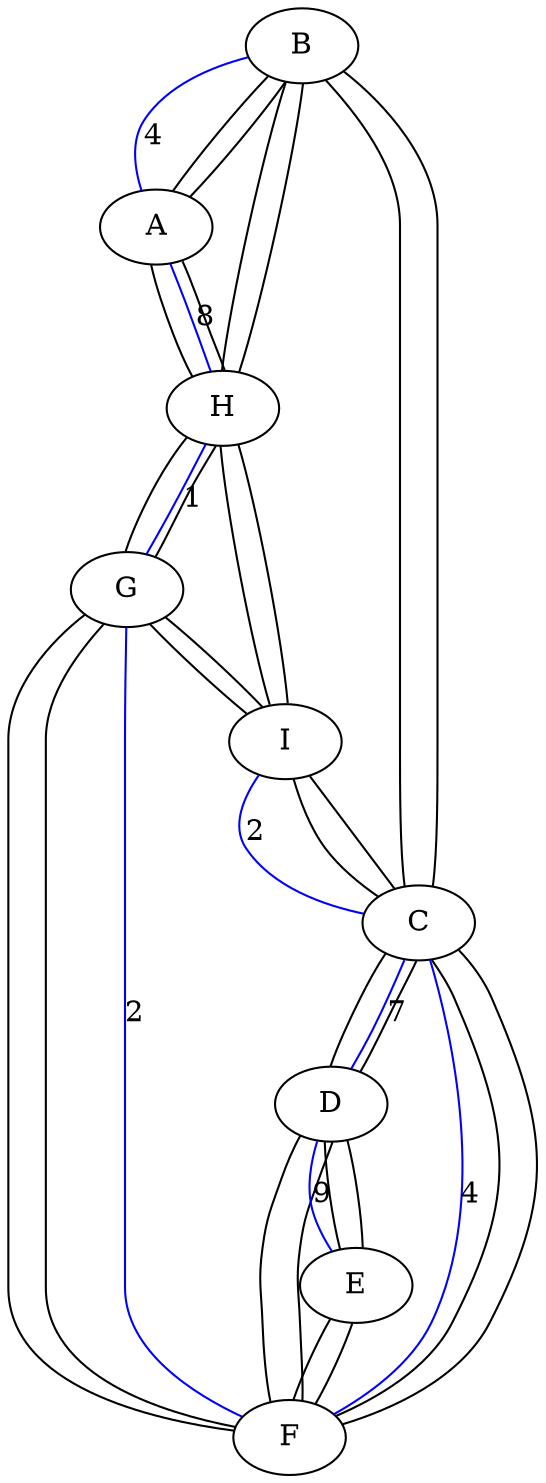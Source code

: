 graph PrimMST {
	B -- A [label=4, color=blue]
	H -- A [label=8, color=blue]
	C -- F [label=4, color=blue]
	I -- C [label=2, color=blue]
	F -- G [label=2, color=blue]
	D -- C [label=7, color=blue]
	E -- D [label=9, color=blue]
	G -- H [label=1, color=blue]
	A -- B
	A -- H
	B -- A
	B -- H
	B -- C
	C -- B
	C -- I
	C -- F
	C -- D
	D -- C
	D -- F
	D -- E
	E -- D
	E -- F
	F -- G
	F -- C
	F -- D
	F -- E
	I -- H
	I -- G
	I -- C
	G -- H
	G -- I
	G -- F
	H -- A
	H -- B
	H -- I
	H -- G
}